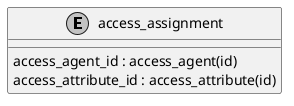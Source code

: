 @startuml uml
skinparam monochrome true

entity access_assignment {
    access_agent_id : access_agent(id)
    access_attribute_id : access_attribute(id)
}

@enduml
